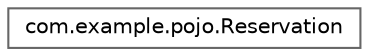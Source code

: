 digraph "Graphical Class Hierarchy"
{
 // LATEX_PDF_SIZE
  bgcolor="transparent";
  edge [fontname=Helvetica,fontsize=10,labelfontname=Helvetica,labelfontsize=10];
  node [fontname=Helvetica,fontsize=10,shape=box,height=0.2,width=0.4];
  rankdir="LR";
  Node0 [label="com.example.pojo.Reservation",height=0.2,width=0.4,color="grey40", fillcolor="white", style="filled",URL="$classcom_1_1example_1_1pojo_1_1_reservation.html",tooltip=" "];
}

